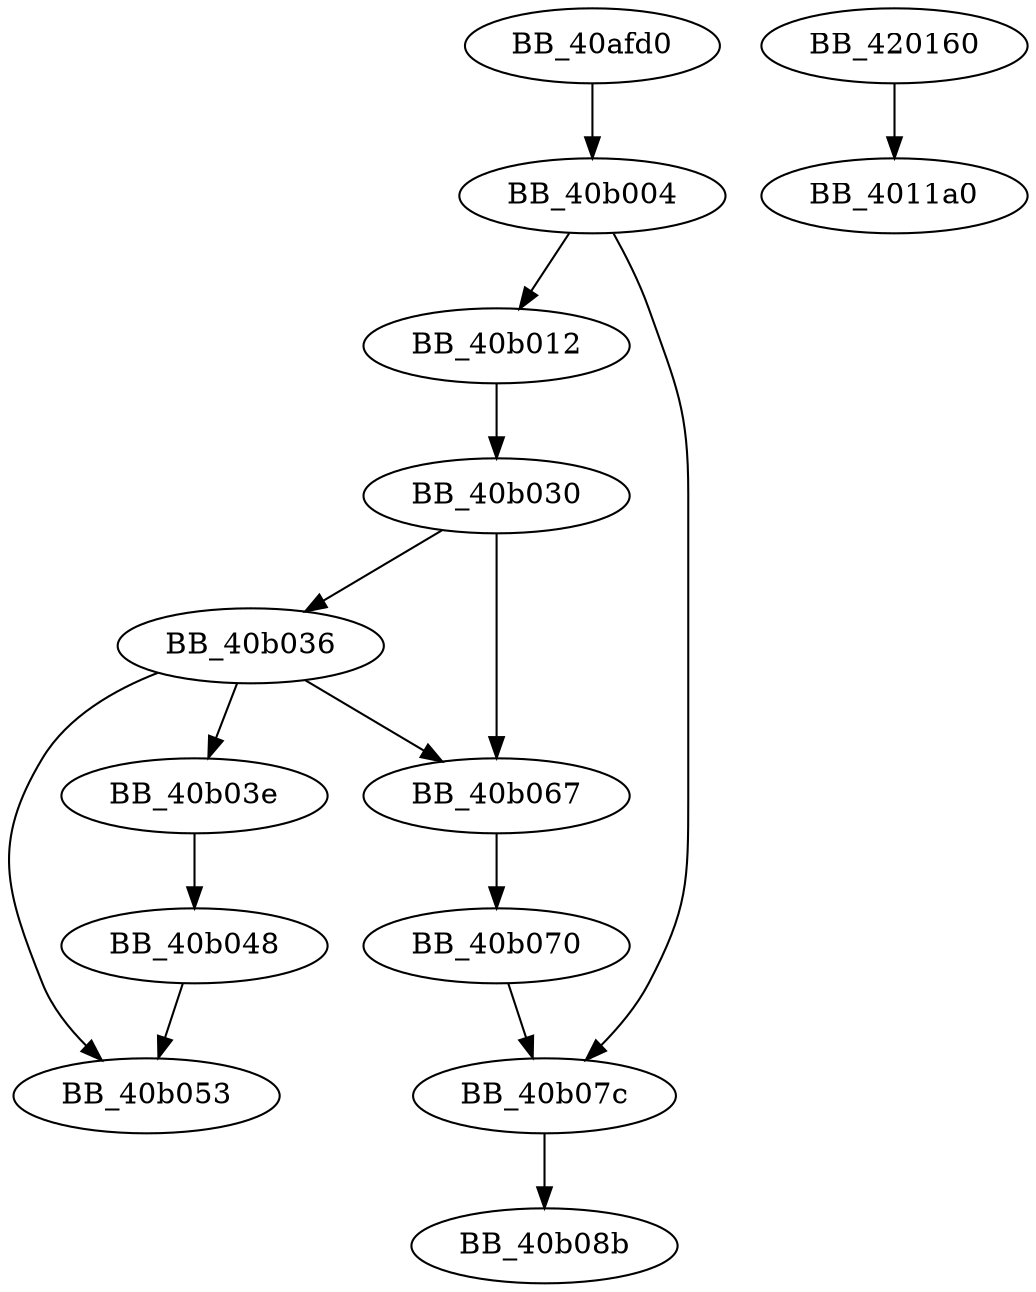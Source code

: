 DiGraph sub_40AFD0{
BB_40afd0->BB_40b004
BB_40b004->BB_40b012
BB_40b004->BB_40b07c
BB_40b012->BB_40b030
BB_40b030->BB_40b036
BB_40b030->BB_40b067
BB_40b036->BB_40b03e
BB_40b036->BB_40b053
BB_40b036->BB_40b067
BB_40b03e->BB_40b048
BB_40b048->BB_40b053
BB_40b067->BB_40b070
BB_40b070->BB_40b07c
BB_40b07c->BB_40b08b
BB_420160->BB_4011a0
}
